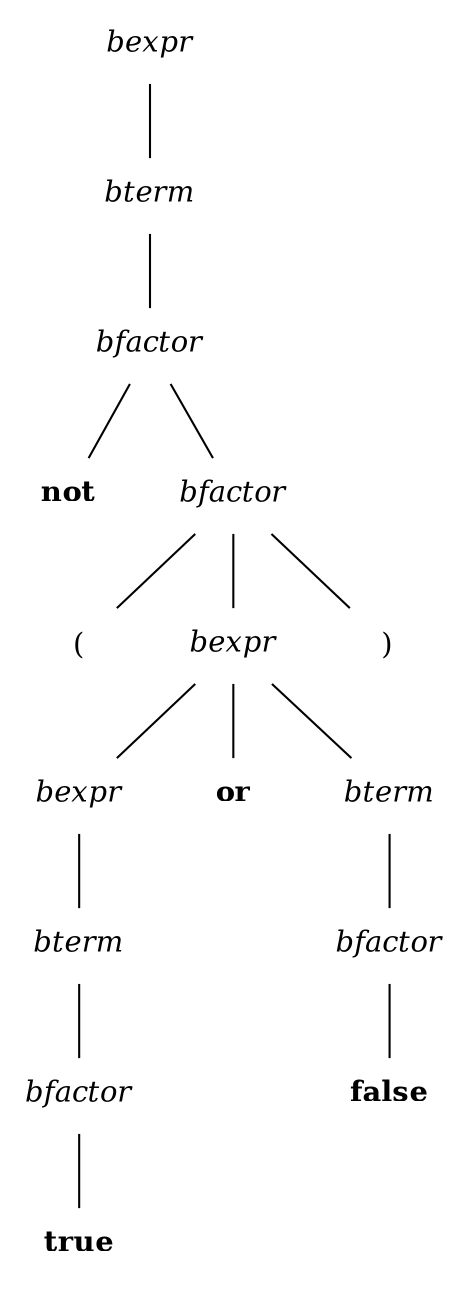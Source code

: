 digraph g
{
	node [shape="plaintext"];
	edge [arrowhead=none];

	be0 -> bt0;

	bt0 -> bf0;

	bf0 -> not;
	bf0 -> bf1;

	bf1 -> op;
	bf1 -> be1;
	bf1 -> cp;

	be1 -> be2 -> bt2 -> bf2 -> true;
	be1 -> or;
	be1 -> bt1 -> bf3 -> false;

	be0, be1, be2 [label=<<I>bexpr</I>>];
	bt0, bt1, bt2 [label=<<I>bterm</I>>];
	bf0, bf1, bf2, bf3 [label=<<I>bfactor</I>>];
	not [label=<<B>not</B>>];
	or [label=<<B>or</B>>];
	true [label=<<B>true</B>>];
	false [label=<<B>false</B>>];
	op [label="("];
	cp [label=")"];
}
